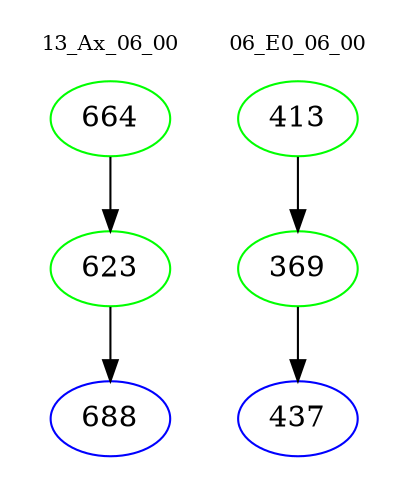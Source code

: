 digraph{
subgraph cluster_0 {
color = white
label = "13_Ax_06_00";
fontsize=10;
T0_664 [label="664", color="green"]
T0_664 -> T0_623 [color="black"]
T0_623 [label="623", color="green"]
T0_623 -> T0_688 [color="black"]
T0_688 [label="688", color="blue"]
}
subgraph cluster_1 {
color = white
label = "06_E0_06_00";
fontsize=10;
T1_413 [label="413", color="green"]
T1_413 -> T1_369 [color="black"]
T1_369 [label="369", color="green"]
T1_369 -> T1_437 [color="black"]
T1_437 [label="437", color="blue"]
}
}
